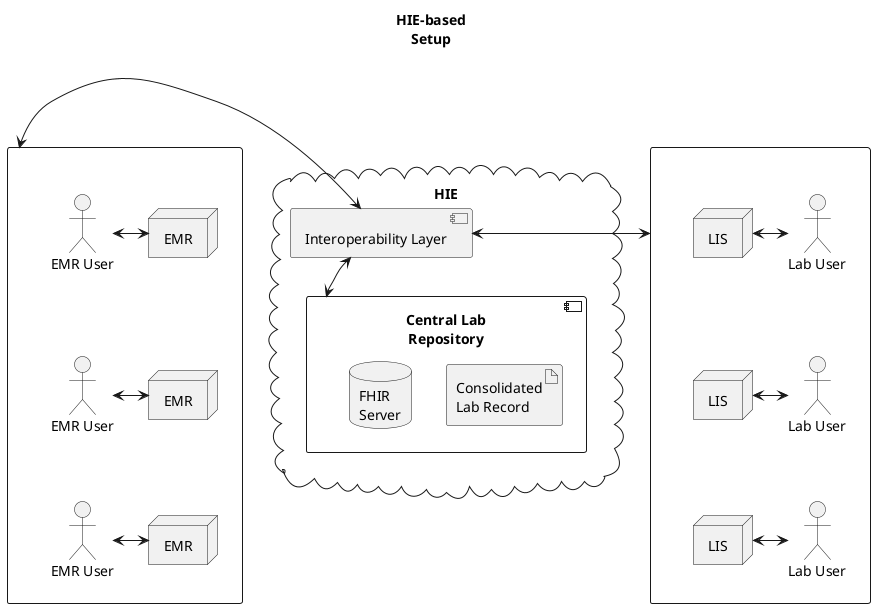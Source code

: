 @startuml
title "HIE-based\nSetup" 

rectangle " " as emrs {
actor "EMR User" as emrUser1
actor "EMR User" as emrUser2
actor "EMR User" as emrUser3
node "EMR" as emr1
node "EMR" as emr2
node "EMR" as emr3

}

emrUser1-[hidden]d->emrUser2
emrUser2-[hidden]d->emrUser3
emr1-[hidden]d->emr2
emr2-[hidden]d->emr3
emrUser1<->emr1
emrUser2<->emr2
emrUser3<->emr3

cloud "HIE" as hie {
  component "Interoperability Layer" as openhim
  component "Central Lab\nRepository" as shr {
    artifact "Consolidated\nLab Record"
    database "FHIR\nServer"
  }
}

emrs<-r->openhim

rectangle " " as liss {
  node "LIS" as lis1
  node "LIS" as lis2
  node "LIS" as lis3

  actor "Lab User" as labUser1
  actor "Lab User" as labUser2
  actor "Lab User" as labUser3
}

labUser1-[hidden]d->labUser2
labUser2-[hidden]d->labUser3
lis1-[hidden]d->lis2
lis2-[hidden]d->lis3
lis1<->labUser1
lis2<->labUser2
lis3<->labUser3

openhim<-do->shr
openhim<-r->liss
@enduml